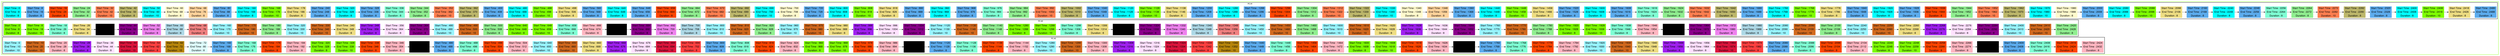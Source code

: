 digraph G {

fontname="Helvetica,Arial,sans-serif"
node [fontname="Helvetica,Arial,sans-serif"]
edge [fontname="Helvetica,Arial,sans-serif"]
graph [rankdir = "LR"];
node [fontsize = "20" shape = "ellipse"];

    subgraph cluster_Mod_0{
        color =chartreuse
        style = bold
        subgraph cluster_0{
           node [style=filled]
           color = black


            "node32" [
               label = "Start Time : 0 | End Time : 8 | Duration : 8"
               shape = "record"
               color = aqua
            ]

            "node0" [
               label = "Start Time : 8 | End Time : 16 | Duration : 8"
               shape = "record"
               color = steelblue2
            ]

            "node64" [
               label = "Start Time : 16 | End Time : 24 | Duration : 8"
               shape = "record"
               color = orangered1
            ]

            "node231" [
               label = "Start Time : 24 | End Time : 32 | Duration : 8"
               shape = "record"
               color = lightgreen
            ]

            "node154" [
               label = "Start Time : 32 | End Time : 42 | Duration : 10"
               shape = "record"
               color = coral
            ]

            "node180" [
               label = "Start Time : 42 | End Time : 50 | Duration : 8"
               shape = "record"
               color = darkkhaki
            ]

            "node174" [
               label = "Start Time : 50 | End Time : 60 | Duration : 10"
               shape = "record"
               color = cyan
            ]

            "node204" [
               label = "Start Time : 60 | End Time : 68 | Duration : 8"
               shape = "record"
               color = lemonchiffon
            ]

            "node104" [
               label = "Start Time : 68 | End Time : 76 | Duration : 8"
               shape = "record"
               color = burlywood1
            ]

            "node1" [
               label = "Start Time : 80 | End Time : 88 | Duration : 8"
               shape = "record"
               color = steelblue2
            ]

            "node33" [
               label = "Start Time : 160 | End Time : 168 | Duration : 8"
               shape = "record"
               color = aqua
            ]

            "node123" [
               label = "Start Time : 168 | End Time : 178 | Duration : 10"
               shape = "record"
               color = chartreuse
            ]

            "node216" [
               label = "Start Time : 178 | End Time : 186 | Duration : 8"
               shape = "record"
               color = lightgoldenrod
            ]

            "node3" [
               label = "Start Time : 240 | End Time : 248 | Duration : 8"
               shape = "record"
               color = steelblue2
            ]

            "node34" [
               label = "Start Time : 320 | End Time : 328 | Duration : 8"
               shape = "record"
               color = aqua
            ]

            "node4" [
               label = "Start Time : 328 | End Time : 336 | Duration : 8"
               shape = "record"
               color = steelblue2
            ]

            "node50" [
               label = "Start Time : 336 | End Time : 344 | Duration : 8"
               shape = "record"
               color = aquamarine
            ]

            "node233" [
               label = "Start Time : 344 | End Time : 352 | Duration : 8"
               shape = "record"
               color = lightgreen
            ]

            "node155" [
               label = "Start Time : 352 | End Time : 362 | Duration : 10"
               shape = "record"
               color = coral
            ]

            "node181" [
               label = "Start Time : 362 | End Time : 370 | Duration : 8"
               shape = "record"
               color = darkkhaki
            ]

            "node5" [
               label = "Start Time : 400 | End Time : 408 | Duration : 8"
               shape = "record"
               color = steelblue2
            ]

            "node35" [
               label = "Start Time : 480 | End Time : 488 | Duration : 8"
               shape = "record"
               color = aqua
            ]

            "node125" [
               label = "Start Time : 488 | End Time : 498 | Duration : 10"
               shape = "record"
               color = chartreuse
            ]

            "node218" [
               label = "Start Time : 498 | End Time : 506 | Duration : 8"
               shape = "record"
               color = lightgoldenrod
            ]

            "node7" [
               label = "Start Time : 560 | End Time : 568 | Duration : 8"
               shape = "record"
               color = steelblue2
            ]

            "node36" [
               label = "Start Time : 640 | End Time : 648 | Duration : 8"
               shape = "record"
               color = aqua
            ]

            "node8" [
               label = "Start Time : 648 | End Time : 656 | Duration : 8"
               shape = "record"
               color = steelblue2
            ]

            "node68" [
               label = "Start Time : 656 | End Time : 664 | Duration : 8"
               shape = "record"
               color = orangered1
            ]

            "node235" [
               label = "Start Time : 664 | End Time : 672 | Duration : 8"
               shape = "record"
               color = lightgreen
            ]

            "node156" [
               label = "Start Time : 672 | End Time : 682 | Duration : 10"
               shape = "record"
               color = coral
            ]

            "node182" [
               label = "Start Time : 682 | End Time : 690 | Duration : 8"
               shape = "record"
               color = darkkhaki
            ]

            "node175" [
               label = "Start Time : 690 | End Time : 700 | Duration : 10"
               shape = "record"
               color = cyan
            ]

            "node205" [
               label = "Start Time : 700 | End Time : 708 | Duration : 8"
               shape = "record"
               color = lemonchiffon
            ]

            "node9" [
               label = "Start Time : 720 | End Time : 728 | Duration : 8"
               shape = "record"
               color = steelblue2
            ]

            "node37" [
               label = "Start Time : 800 | End Time : 808 | Duration : 8"
               shape = "record"
               color = aqua
            ]

            "node127" [
               label = "Start Time : 808 | End Time : 818 | Duration : 10"
               shape = "record"
               color = chartreuse
            ]

            "node220" [
               label = "Start Time : 818 | End Time : 826 | Duration : 8"
               shape = "record"
               color = lightgoldenrod
            ]

            "node11" [
               label = "Start Time : 880 | End Time : 888 | Duration : 8"
               shape = "record"
               color = steelblue2
            ]

            "node38" [
               label = "Start Time : 960 | End Time : 968 | Duration : 8"
               shape = "record"
               color = aqua
            ]

            "node12" [
               label = "Start Time : 968 | End Time : 976 | Duration : 8"
               shape = "record"
               color = steelblue2
            ]

            "node54" [
               label = "Start Time : 976 | End Time : 984 | Duration : 8"
               shape = "record"
               color = aquamarine
            ]

            "node237" [
               label = "Start Time : 984 | End Time : 992 | Duration : 8"
               shape = "record"
               color = lightgreen
            ]

            "node157" [
               label = "Start Time : 992 | End Time : 1002 | Duration : 10"
               shape = "record"
               color = coral
            ]

            "node183" [
               label = "Start Time : 1002 | End Time : 1010 | Duration : 8"
               shape = "record"
               color = darkkhaki
            ]

            "node13" [
               label = "Start Time : 1040 | End Time : 1048 | Duration : 8"
               shape = "record"
               color = steelblue2
            ]

            "node39" [
               label = "Start Time : 1120 | End Time : 1128 | Duration : 8"
               shape = "record"
               color = aqua
            ]

            "node129" [
               label = "Start Time : 1128 | End Time : 1138 | Duration : 10"
               shape = "record"
               color = chartreuse
            ]

            "node222" [
               label = "Start Time : 1138 | End Time : 1146 | Duration : 8"
               shape = "record"
               color = lightgoldenrod
            ]

            "node15" [
               label = "Start Time : 1200 | End Time : 1208 | Duration : 8"
               shape = "record"
               color = steelblue2
            ]

            "node40" [
               label = "Start Time : 1280 | End Time : 1288 | Duration : 8"
               shape = "record"
               color = aqua
            ]

            "node16" [
               label = "Start Time : 1288 | End Time : 1296 | Duration : 8"
               shape = "record"
               color = steelblue2
            ]

            "node72" [
               label = "Start Time : 1296 | End Time : 1304 | Duration : 8"
               shape = "record"
               color = orangered1
            ]

            "node239" [
               label = "Start Time : 1304 | End Time : 1312 | Duration : 8"
               shape = "record"
               color = lightgreen
            ]

            "node158" [
               label = "Start Time : 1312 | End Time : 1322 | Duration : 10"
               shape = "record"
               color = coral
            ]

            "node184" [
               label = "Start Time : 1322 | End Time : 1330 | Duration : 8"
               shape = "record"
               color = darkkhaki
            ]

            "node176" [
               label = "Start Time : 1330 | End Time : 1340 | Duration : 10"
               shape = "record"
               color = cyan
            ]

            "node206" [
               label = "Start Time : 1340 | End Time : 1348 | Duration : 8"
               shape = "record"
               color = lemonchiffon
            ]

            "node105" [
               label = "Start Time : 1348 | End Time : 1356 | Duration : 8"
               shape = "record"
               color = burlywood1
            ]

            "node17" [
               label = "Start Time : 1360 | End Time : 1368 | Duration : 8"
               shape = "record"
               color = steelblue2
            ]

            "node41" [
               label = "Start Time : 1440 | End Time : 1448 | Duration : 8"
               shape = "record"
               color = aqua
            ]

            "node131" [
               label = "Start Time : 1448 | End Time : 1458 | Duration : 10"
               shape = "record"
               color = chartreuse
            ]

            "node224" [
               label = "Start Time : 1458 | End Time : 1466 | Duration : 8"
               shape = "record"
               color = lightgoldenrod
            ]

            "node19" [
               label = "Start Time : 1520 | End Time : 1528 | Duration : 8"
               shape = "record"
               color = steelblue2
            ]

            "node42" [
               label = "Start Time : 1600 | End Time : 1608 | Duration : 8"
               shape = "record"
               color = aqua
            ]

            "node20" [
               label = "Start Time : 1608 | End Time : 1616 | Duration : 8"
               shape = "record"
               color = steelblue2
            ]

            "node58" [
               label = "Start Time : 1616 | End Time : 1624 | Duration : 8"
               shape = "record"
               color = aquamarine
            ]

            "node241" [
               label = "Start Time : 1624 | End Time : 1632 | Duration : 8"
               shape = "record"
               color = lightgreen
            ]

            "node159" [
               label = "Start Time : 1632 | End Time : 1642 | Duration : 10"
               shape = "record"
               color = coral
            ]

            "node185" [
               label = "Start Time : 1642 | End Time : 1650 | Duration : 8"
               shape = "record"
               color = darkkhaki
            ]

            "node21" [
               label = "Start Time : 1680 | End Time : 1688 | Duration : 8"
               shape = "record"
               color = steelblue2
            ]

            "node43" [
               label = "Start Time : 1760 | End Time : 1768 | Duration : 8"
               shape = "record"
               color = aqua
            ]

            "node133" [
               label = "Start Time : 1768 | End Time : 1778 | Duration : 10"
               shape = "record"
               color = chartreuse
            ]

            "node226" [
               label = "Start Time : 1778 | End Time : 1786 | Duration : 8"
               shape = "record"
               color = lightgoldenrod
            ]

            "node23" [
               label = "Start Time : 1840 | End Time : 1848 | Duration : 8"
               shape = "record"
               color = steelblue2
            ]

            "node44" [
               label = "Start Time : 1920 | End Time : 1928 | Duration : 8"
               shape = "record"
               color = aqua
            ]

            "node24" [
               label = "Start Time : 1928 | End Time : 1936 | Duration : 8"
               shape = "record"
               color = steelblue2
            ]

            "node76" [
               label = "Start Time : 1936 | End Time : 1944 | Duration : 8"
               shape = "record"
               color = orangered1
            ]

            "node243" [
               label = "Start Time : 1944 | End Time : 1952 | Duration : 8"
               shape = "record"
               color = lightgreen
            ]

            "node160" [
               label = "Start Time : 1952 | End Time : 1962 | Duration : 10"
               shape = "record"
               color = coral
            ]

            "node186" [
               label = "Start Time : 1962 | End Time : 1970 | Duration : 8"
               shape = "record"
               color = darkkhaki
            ]

            "node177" [
               label = "Start Time : 1970 | End Time : 1980 | Duration : 10"
               shape = "record"
               color = cyan
            ]

            "node207" [
               label = "Start Time : 1980 | End Time : 1988 | Duration : 8"
               shape = "record"
               color = lemonchiffon
            ]

            "node25" [
               label = "Start Time : 2000 | End Time : 2008 | Duration : 8"
               shape = "record"
               color = steelblue2
            ]

            "node45" [
               label = "Start Time : 2080 | End Time : 2088 | Duration : 8"
               shape = "record"
               color = aqua
            ]

            "node135" [
               label = "Start Time : 2088 | End Time : 2098 | Duration : 10"
               shape = "record"
               color = chartreuse
            ]

            "node228" [
               label = "Start Time : 2098 | End Time : 2106 | Duration : 8"
               shape = "record"
               color = lightgoldenrod
            ]

            "node27" [
               label = "Start Time : 2160 | End Time : 2168 | Duration : 8"
               shape = "record"
               color = steelblue2
            ]

            "node46" [
               label = "Start Time : 2240 | End Time : 2248 | Duration : 8"
               shape = "record"
               color = aqua
            ]

            "node28" [
               label = "Start Time : 2248 | End Time : 2256 | Duration : 8"
               shape = "record"
               color = steelblue2
            ]

            "node62" [
               label = "Start Time : 2256 | End Time : 2264 | Duration : 8"
               shape = "record"
               color = aquamarine
            ]

            "node245" [
               label = "Start Time : 2264 | End Time : 2272 | Duration : 8"
               shape = "record"
               color = lightgreen
            ]

            "node161" [
               label = "Start Time : 2272 | End Time : 2282 | Duration : 10"
               shape = "record"
               color = coral
            ]

            "node187" [
               label = "Start Time : 2282 | End Time : 2290 | Duration : 8"
               shape = "record"
               color = darkkhaki
            ]

            "node29" [
               label = "Start Time : 2320 | End Time : 2328 | Duration : 8"
               shape = "record"
               color = steelblue2
            ]

            "node47" [
               label = "Start Time : 2400 | End Time : 2408 | Duration : 8"
               shape = "record"
               color = aqua
            ]

            "node137" [
               label = "Start Time : 2408 | End Time : 2418 | Duration : 10"
               shape = "record"
               color = chartreuse
            ]

            "node230" [
               label = "Start Time : 2418 | End Time : 2426 | Duration : 8"
               shape = "record"
               color = lightgoldenrod
            ]

            "node31" [
               label = "Start Time : 2480 | End Time : 2488 | Duration : 8"
               shape = "record"
               color = steelblue2
            ]

            node32 -> node0 -> node64 -> node231 -> node154 -> node180 -> node174 -> node204 -> node104 -> node1 -> node33 -> node123 -> node216 -> node3 -> node34 -> node4 -> node50 -> node233 -> node155 -> node181 -> node5 -> node35 -> node125 -> node218 -> node7 -> node36 -> node8 -> node68 -> node235 -> node156 -> node182 -> node175 -> node205 -> node9 -> node37 -> node127 -> node220 -> node11 -> node38 -> node12 -> node54 -> node237 -> node157 -> node183 -> node13 -> node39 -> node129 -> node222 -> node15 -> node40 -> node16 -> node72 -> node239 -> node158 -> node184 -> node176 -> node206 -> node105 -> node17 -> node41 -> node131 -> node224 -> node19 -> node42 -> node20 -> node58 -> node241 -> node159 -> node185 -> node21 -> node43 -> node133 -> node226 -> node23 -> node44 -> node24 -> node76 -> node243 -> node160 -> node186 -> node177 -> node207 -> node25 -> node45 -> node135 -> node228 -> node27 -> node46 -> node28 -> node62 -> node245 -> node161 -> node187 -> node29 -> node47 -> node137 -> node230 -> node31

            label = "PC #1"

        }
        subgraph cluster_1{
           node [style=filled]
           color = black


            "node196" [
               label = "Start Time : 0 | End Time : 8 | Duration : 8"
               shape = "record"
               color = lawngreen
            ]

            "node122" [
               label = "Start Time : 8 | End Time : 18 | Duration : 10"
               shape = "record"
               color = chartreuse
            ]

            "node48" [
               label = "Start Time : 18 | End Time : 26 | Duration : 8"
               shape = "record"
               color = aquamarine
            ]

            "node215" [
               label = "Start Time : 26 | End Time : 34 | Duration : 8"
               shape = "record"
               color = lightgoldenrod
            ]

            "node162" [
               label = "Start Time : 34 | End Time : 44 | Duration : 10"
               shape = "record"
               color = cornflower
            ]

            "node188" [
               label = "Start Time : 44 | End Time : 52 | Duration : 8"
               shape = "record"
               color = darkmagenta
            ]

            "node96" [
               label = "Start Time : 52 | End Time : 60 | Duration : 8"
               shape = "record"
               color = violet
            ]

            "node208" [
               label = "Start Time : 60 | End Time : 68 | Duration : 8"
               shape = "record"
               color = lightblue
            ]

            "node212" [
               label = "Start Time : 68 | End Time : 76 | Duration : 8"
               shape = "record"
               color = lightcoral
            ]

            "node107" [
               label = "Start Time : 160 | End Time : 170 | Duration : 10"
               shape = "record"
               color = cadetblue1
            ]

            "node139" [
               label = "Start Time : 170 | End Time : 180 | Duration : 10"
               shape = "record"
               color = chocolate
            ]

            "node232" [
               label = "Start Time : 180 | End Time : 188 | Duration : 8"
               shape = "record"
               color = lightgreen
            ]

            "node108" [
               label = "Start Time : 320 | End Time : 330 | Duration : 10"
               shape = "record"
               color = cadetblue1
            ]

            "node140" [
               label = "Start Time : 330 | End Time : 340 | Duration : 10"
               shape = "record"
               color = chocolate
            ]

            "node217" [
               label = "Start Time : 340 | End Time : 348 | Duration : 8"
               shape = "record"
               color = lightgoldenrod
            ]

            "node81" [
               label = "Start Time : 348 | End Time : 356 | Duration : 8"
               shape = "record"
               color = x11purple
            ]

            "node89" [
               label = "Start Time : 356 | End Time : 364 | Duration : 8"
               shape = "record"
               color = thistle1
            ]

            "node189" [
               label = "Start Time : 364 | End Time : 372 | Duration : 8"
               shape = "record"
               color = darkmagenta
            ]

            "node109" [
               label = "Start Time : 480 | End Time : 490 | Duration : 10"
               shape = "record"
               color = cadetblue1
            ]

            "node141" [
               label = "Start Time : 490 | End Time : 500 | Duration : 10"
               shape = "record"
               color = chocolate
            ]

            "node234" [
               label = "Start Time : 500 | End Time : 508 | Duration : 8"
               shape = "record"
               color = lightgreen
            ]

            "node198" [
               label = "Start Time : 640 | End Time : 648 | Duration : 8"
               shape = "record"
               color = lawngreen
            ]

            "node126" [
               label = "Start Time : 648 | End Time : 658 | Duration : 10"
               shape = "record"
               color = chartreuse
            ]

            "node52" [
               label = "Start Time : 658 | End Time : 666 | Duration : 8"
               shape = "record"
               color = aquamarine
            ]

            "node251" [
               label = "Start Time : 666 | End Time : 674 | Duration : 8"
               shape = "record"
               color = lightpink
            ]

            "node164" [
               label = "Start Time : 674 | End Time : 684 | Duration : 10"
               shape = "record"
               color = cornflower
            ]

            "node190" [
               label = "Start Time : 684 | End Time : 692 | Duration : 8"
               shape = "record"
               color = darkmagenta
            ]

            "node97" [
               label = "Start Time : 692 | End Time : 700 | Duration : 8"
               shape = "record"
               color = violet
            ]

            "node209" [
               label = "Start Time : 700 | End Time : 708 | Duration : 8"
               shape = "record"
               color = lightblue
            ]

            "node111" [
               label = "Start Time : 800 | End Time : 810 | Duration : 10"
               shape = "record"
               color = cadetblue1
            ]

            "node143" [
               label = "Start Time : 810 | End Time : 820 | Duration : 10"
               shape = "record"
               color = chocolate
            ]

            "node236" [
               label = "Start Time : 820 | End Time : 828 | Duration : 8"
               shape = "record"
               color = lightgreen
            ]

            "node112" [
               label = "Start Time : 960 | End Time : 970 | Duration : 10"
               shape = "record"
               color = cadetblue1
            ]

            "node144" [
               label = "Start Time : 970 | End Time : 980 | Duration : 10"
               shape = "record"
               color = chocolate
            ]

            "node221" [
               label = "Start Time : 980 | End Time : 988 | Duration : 8"
               shape = "record"
               color = lightgoldenrod
            ]

            "node83" [
               label = "Start Time : 988 | End Time : 996 | Duration : 8"
               shape = "record"
               color = x11purple
            ]

            "node91" [
               label = "Start Time : 996 | End Time : 1004 | Duration : 8"
               shape = "record"
               color = thistle1
            ]

            "node191" [
               label = "Start Time : 1004 | End Time : 1012 | Duration : 8"
               shape = "record"
               color = darkmagenta
            ]

            "node113" [
               label = "Start Time : 1120 | End Time : 1130 | Duration : 10"
               shape = "record"
               color = cadetblue1
            ]

            "node145" [
               label = "Start Time : 1130 | End Time : 1140 | Duration : 10"
               shape = "record"
               color = chocolate
            ]

            "node238" [
               label = "Start Time : 1140 | End Time : 1148 | Duration : 8"
               shape = "record"
               color = lightgreen
            ]

            "node200" [
               label = "Start Time : 1280 | End Time : 1288 | Duration : 8"
               shape = "record"
               color = lawngreen
            ]

            "node130" [
               label = "Start Time : 1288 | End Time : 1298 | Duration : 10"
               shape = "record"
               color = chartreuse
            ]

            "node56" [
               label = "Start Time : 1298 | End Time : 1306 | Duration : 8"
               shape = "record"
               color = aquamarine
            ]

            "node223" [
               label = "Start Time : 1306 | End Time : 1314 | Duration : 8"
               shape = "record"
               color = lightgoldenrod
            ]

            "node166" [
               label = "Start Time : 1314 | End Time : 1324 | Duration : 10"
               shape = "record"
               color = cornflower
            ]

            "node192" [
               label = "Start Time : 1324 | End Time : 1332 | Duration : 8"
               shape = "record"
               color = darkmagenta
            ]

            "node98" [
               label = "Start Time : 1332 | End Time : 1340 | Duration : 8"
               shape = "record"
               color = violet
            ]

            "node210" [
               label = "Start Time : 1340 | End Time : 1348 | Duration : 8"
               shape = "record"
               color = lightblue
            ]

            "node213" [
               label = "Start Time : 1348 | End Time : 1356 | Duration : 8"
               shape = "record"
               color = lightcoral
            ]

            "node115" [
               label = "Start Time : 1440 | End Time : 1450 | Duration : 10"
               shape = "record"
               color = cadetblue1
            ]

            "node147" [
               label = "Start Time : 1450 | End Time : 1460 | Duration : 10"
               shape = "record"
               color = chocolate
            ]

            "node240" [
               label = "Start Time : 1460 | End Time : 1468 | Duration : 8"
               shape = "record"
               color = lightgreen
            ]

            "node116" [
               label = "Start Time : 1600 | End Time : 1610 | Duration : 10"
               shape = "record"
               color = cadetblue1
            ]

            "node148" [
               label = "Start Time : 1610 | End Time : 1620 | Duration : 10"
               shape = "record"
               color = chocolate
            ]

            "node225" [
               label = "Start Time : 1620 | End Time : 1628 | Duration : 8"
               shape = "record"
               color = lightgoldenrod
            ]

            "node85" [
               label = "Start Time : 1628 | End Time : 1636 | Duration : 8"
               shape = "record"
               color = x11purple
            ]

            "node93" [
               label = "Start Time : 1636 | End Time : 1644 | Duration : 8"
               shape = "record"
               color = thistle1
            ]

            "node193" [
               label = "Start Time : 1644 | End Time : 1652 | Duration : 8"
               shape = "record"
               color = darkmagenta
            ]

            "node117" [
               label = "Start Time : 1760 | End Time : 1770 | Duration : 10"
               shape = "record"
               color = cadetblue1
            ]

            "node149" [
               label = "Start Time : 1770 | End Time : 1780 | Duration : 10"
               shape = "record"
               color = chocolate
            ]

            "node242" [
               label = "Start Time : 1780 | End Time : 1788 | Duration : 8"
               shape = "record"
               color = lightgreen
            ]

            "node202" [
               label = "Start Time : 1920 | End Time : 1928 | Duration : 8"
               shape = "record"
               color = lawngreen
            ]

            "node134" [
               label = "Start Time : 1928 | End Time : 1938 | Duration : 10"
               shape = "record"
               color = chartreuse
            ]

            "node60" [
               label = "Start Time : 1938 | End Time : 1946 | Duration : 8"
               shape = "record"
               color = aquamarine
            ]

            "node259" [
               label = "Start Time : 1946 | End Time : 1954 | Duration : 8"
               shape = "record"
               color = lightpink
            ]

            "node168" [
               label = "Start Time : 1954 | End Time : 1964 | Duration : 10"
               shape = "record"
               color = cornflower
            ]

            "node194" [
               label = "Start Time : 1964 | End Time : 1972 | Duration : 8"
               shape = "record"
               color = darkmagenta
            ]

            "node99" [
               label = "Start Time : 1972 | End Time : 1980 | Duration : 8"
               shape = "record"
               color = violet
            ]

            "node211" [
               label = "Start Time : 1980 | End Time : 1988 | Duration : 8"
               shape = "record"
               color = lightblue
            ]

            "node119" [
               label = "Start Time : 2080 | End Time : 2090 | Duration : 10"
               shape = "record"
               color = cadetblue1
            ]

            "node151" [
               label = "Start Time : 2090 | End Time : 2100 | Duration : 10"
               shape = "record"
               color = chocolate
            ]

            "node244" [
               label = "Start Time : 2100 | End Time : 2108 | Duration : 8"
               shape = "record"
               color = lightgreen
            ]

            "node120" [
               label = "Start Time : 2240 | End Time : 2250 | Duration : 10"
               shape = "record"
               color = cadetblue1
            ]

            "node152" [
               label = "Start Time : 2250 | End Time : 2260 | Duration : 10"
               shape = "record"
               color = chocolate
            ]

            "node229" [
               label = "Start Time : 2260 | End Time : 2268 | Duration : 8"
               shape = "record"
               color = lightgoldenrod
            ]

            "node87" [
               label = "Start Time : 2268 | End Time : 2276 | Duration : 8"
               shape = "record"
               color = x11purple
            ]

            "node95" [
               label = "Start Time : 2276 | End Time : 2284 | Duration : 8"
               shape = "record"
               color = thistle1
            ]

            "node195" [
               label = "Start Time : 2284 | End Time : 2292 | Duration : 8"
               shape = "record"
               color = darkmagenta
            ]

            "node121" [
               label = "Start Time : 2400 | End Time : 2410 | Duration : 10"
               shape = "record"
               color = cadetblue1
            ]

            "node153" [
               label = "Start Time : 2410 | End Time : 2420 | Duration : 10"
               shape = "record"
               color = chocolate
            ]

            "node246" [
               label = "Start Time : 2420 | End Time : 2428 | Duration : 8"
               shape = "record"
               color = lightgreen
            ]

            node196 -> node122 -> node48 -> node215 -> node162 -> node188 -> node96 -> node208 -> node212 -> node107 -> node139 -> node232 -> node108 -> node140 -> node217 -> node81 -> node89 -> node189 -> node109 -> node141 -> node234 -> node198 -> node126 -> node52 -> node251 -> node164 -> node190 -> node97 -> node209 -> node111 -> node143 -> node236 -> node112 -> node144 -> node221 -> node83 -> node91 -> node191 -> node113 -> node145 -> node238 -> node200 -> node130 -> node56 -> node223 -> node166 -> node192 -> node98 -> node210 -> node213 -> node115 -> node147 -> node240 -> node116 -> node148 -> node225 -> node85 -> node93 -> node193 -> node117 -> node149 -> node242 -> node202 -> node134 -> node60 -> node259 -> node168 -> node194 -> node99 -> node211 -> node119 -> node151 -> node244 -> node120 -> node152 -> node229 -> node87 -> node95 -> node195 -> node121 -> node153 -> node246

            label = "PC #2"

        }
        subgraph cluster_2{
           node [style=filled]
           color = black


            "node106" [
               label = "Start Time : 0 | End Time : 10 | Duration : 10"
               shape = "record"
               color = cadetblue1
            ]

            "node138" [
               label = "Start Time : 10 | End Time : 20 | Duration : 10"
               shape = "record"
               color = chocolate
            ]

            "node247" [
               label = "Start Time : 20 | End Time : 28 | Duration : 8"
               shape = "record"
               color = lightpink
            ]

            "node80" [
               label = "Start Time : 28 | End Time : 36 | Duration : 8"
               shape = "record"
               color = x11purple
            ]

            "node88" [
               label = "Start Time : 36 | End Time : 44 | Duration : 8"
               shape = "record"
               color = thistle1
            ]

            "node170" [
               label = "Start Time : 44 | End Time : 54 | Duration : 10"
               shape = "record"
               color = crimson
            ]

            "node100" [
               label = "Start Time : 54 | End Time : 62 | Duration : 8"
               shape = "record"
               color = brown1
            ]

            "node178" [
               label = "Start Time : 62 | End Time : 72 | Duration : 10"
               shape = "record"
               color = darkgoldenrod
            ]

            "node214" [
               label = "Start Time : 72 | End Time : 80 | Duration : 8"
               shape = "record"
               color = lightcyan
            ]

            "node2" [
               label = "Start Time : 160 | End Time : 168 | Duration : 8"
               shape = "record"
               color = steelblue2
            ]

            "node49" [
               label = "Start Time : 168 | End Time : 176 | Duration : 8"
               shape = "record"
               color = aquamarine
            ]

            "node65" [
               label = "Start Time : 176 | End Time : 184 | Duration : 8"
               shape = "record"
               color = orangered1
            ]

            "node248" [
               label = "Start Time : 184 | End Time : 192 | Duration : 8"
               shape = "record"
               color = lightpink
            ]

            "node197" [
               label = "Start Time : 320 | End Time : 328 | Duration : 8"
               shape = "record"
               color = lawngreen
            ]

            "node124" [
               label = "Start Time : 328 | End Time : 338 | Duration : 10"
               shape = "record"
               color = chartreuse
            ]

            "node66" [
               label = "Start Time : 338 | End Time : 346 | Duration : 8"
               shape = "record"
               color = orangered1
            ]

            "node249" [
               label = "Start Time : 346 | End Time : 354 | Duration : 8"
               shape = "record"
               color = lightpink
            ]

            "node163" [
               label = "Start Time : 354 | End Time : 364 | Duration : 10"
               shape = "record"
               color = cornflower
            ]

            "node6" [
               label = "Start Time : 480 | End Time : 488 | Duration : 8"
               shape = "record"
               color = steelblue2
            ]

            "node51" [
               label = "Start Time : 488 | End Time : 496 | Duration : 8"
               shape = "record"
               color = aquamarine
            ]

            "node67" [
               label = "Start Time : 496 | End Time : 504 | Duration : 8"
               shape = "record"
               color = orangered1
            ]

            "node250" [
               label = "Start Time : 504 | End Time : 512 | Duration : 8"
               shape = "record"
               color = lightpink
            ]

            "node110" [
               label = "Start Time : 640 | End Time : 650 | Duration : 10"
               shape = "record"
               color = cadetblue1
            ]

            "node142" [
               label = "Start Time : 650 | End Time : 660 | Duration : 10"
               shape = "record"
               color = chocolate
            ]

            "node219" [
               label = "Start Time : 660 | End Time : 668 | Duration : 8"
               shape = "record"
               color = lightgoldenrod
            ]

            "node82" [
               label = "Start Time : 668 | End Time : 676 | Duration : 8"
               shape = "record"
               color = x11purple
            ]

            "node90" [
               label = "Start Time : 676 | End Time : 684 | Duration : 8"
               shape = "record"
               color = thistle1
            ]

            "node171" [
               label = "Start Time : 684 | End Time : 694 | Duration : 10"
               shape = "record"
               color = crimson
            ]

            "node101" [
               label = "Start Time : 694 | End Time : 702 | Duration : 8"
               shape = "record"
               color = brown1
            ]

            "node10" [
               label = "Start Time : 800 | End Time : 808 | Duration : 8"
               shape = "record"
               color = steelblue2
            ]

            "node53" [
               label = "Start Time : 808 | End Time : 816 | Duration : 8"
               shape = "record"
               color = aquamarine
            ]

            "node69" [
               label = "Start Time : 816 | End Time : 824 | Duration : 8"
               shape = "record"
               color = orangered1
            ]

            "node252" [
               label = "Start Time : 824 | End Time : 832 | Duration : 8"
               shape = "record"
               color = lightpink
            ]

            "node199" [
               label = "Start Time : 960 | End Time : 968 | Duration : 8"
               shape = "record"
               color = lawngreen
            ]

            "node128" [
               label = "Start Time : 968 | End Time : 978 | Duration : 10"
               shape = "record"
               color = chartreuse
            ]

            "node70" [
               label = "Start Time : 978 | End Time : 986 | Duration : 8"
               shape = "record"
               color = orangered1
            ]

            "node253" [
               label = "Start Time : 986 | End Time : 994 | Duration : 8"
               shape = "record"
               color = lightpink
            ]

            "node165" [
               label = "Start Time : 994 | End Time : 1004 | Duration : 10"
               shape = "record"
               color = cornflower
            ]

            "node14" [
               label = "Start Time : 1120 | End Time : 1128 | Duration : 8"
               shape = "record"
               color = steelblue2
            ]

            "node55" [
               label = "Start Time : 1128 | End Time : 1136 | Duration : 8"
               shape = "record"
               color = aquamarine
            ]

            "node71" [
               label = "Start Time : 1136 | End Time : 1144 | Duration : 8"
               shape = "record"
               color = orangered1
            ]

            "node254" [
               label = "Start Time : 1144 | End Time : 1152 | Duration : 8"
               shape = "record"
               color = lightpink
            ]

            "node114" [
               label = "Start Time : 1280 | End Time : 1290 | Duration : 10"
               shape = "record"
               color = cadetblue1
            ]

            "node146" [
               label = "Start Time : 1290 | End Time : 1300 | Duration : 10"
               shape = "record"
               color = chocolate
            ]

            "node255" [
               label = "Start Time : 1300 | End Time : 1308 | Duration : 8"
               shape = "record"
               color = lightpink
            ]

            "node84" [
               label = "Start Time : 1308 | End Time : 1316 | Duration : 8"
               shape = "record"
               color = x11purple
            ]

            "node92" [
               label = "Start Time : 1316 | End Time : 1324 | Duration : 8"
               shape = "record"
               color = thistle1
            ]

            "node172" [
               label = "Start Time : 1324 | End Time : 1334 | Duration : 10"
               shape = "record"
               color = crimson
            ]

            "node102" [
               label = "Start Time : 1334 | End Time : 1342 | Duration : 8"
               shape = "record"
               color = brown1
            ]

            "node179" [
               label = "Start Time : 1342 | End Time : 1352 | Duration : 10"
               shape = "record"
               color = darkgoldenrod
            ]

            "node18" [
               label = "Start Time : 1440 | End Time : 1448 | Duration : 8"
               shape = "record"
               color = steelblue2
            ]

            "node57" [
               label = "Start Time : 1448 | End Time : 1456 | Duration : 8"
               shape = "record"
               color = aquamarine
            ]

            "node73" [
               label = "Start Time : 1456 | End Time : 1464 | Duration : 8"
               shape = "record"
               color = orangered1
            ]

            "node256" [
               label = "Start Time : 1464 | End Time : 1472 | Duration : 8"
               shape = "record"
               color = lightpink
            ]

            "node201" [
               label = "Start Time : 1600 | End Time : 1608 | Duration : 8"
               shape = "record"
               color = lawngreen
            ]

            "node132" [
               label = "Start Time : 1608 | End Time : 1618 | Duration : 10"
               shape = "record"
               color = chartreuse
            ]

            "node74" [
               label = "Start Time : 1618 | End Time : 1626 | Duration : 8"
               shape = "record"
               color = orangered1
            ]

            "node257" [
               label = "Start Time : 1626 | End Time : 1634 | Duration : 8"
               shape = "record"
               color = lightpink
            ]

            "node167" [
               label = "Start Time : 1634 | End Time : 1644 | Duration : 10"
               shape = "record"
               color = cornflower
            ]

            "node22" [
               label = "Start Time : 1760 | End Time : 1768 | Duration : 8"
               shape = "record"
               color = steelblue2
            ]

            "node59" [
               label = "Start Time : 1768 | End Time : 1776 | Duration : 8"
               shape = "record"
               color = aquamarine
            ]

            "node75" [
               label = "Start Time : 1776 | End Time : 1784 | Duration : 8"
               shape = "record"
               color = orangered1
            ]

            "node258" [
               label = "Start Time : 1784 | End Time : 1792 | Duration : 8"
               shape = "record"
               color = lightpink
            ]

            "node118" [
               label = "Start Time : 1920 | End Time : 1930 | Duration : 10"
               shape = "record"
               color = cadetblue1
            ]

            "node150" [
               label = "Start Time : 1930 | End Time : 1940 | Duration : 10"
               shape = "record"
               color = chocolate
            ]

            "node227" [
               label = "Start Time : 1940 | End Time : 1948 | Duration : 8"
               shape = "record"
               color = lightgoldenrod
            ]

            "node86" [
               label = "Start Time : 1948 | End Time : 1956 | Duration : 8"
               shape = "record"
               color = x11purple
            ]

            "node94" [
               label = "Start Time : 1956 | End Time : 1964 | Duration : 8"
               shape = "record"
               color = thistle1
            ]

            "node173" [
               label = "Start Time : 1964 | End Time : 1974 | Duration : 10"
               shape = "record"
               color = crimson
            ]

            "node103" [
               label = "Start Time : 1974 | End Time : 1982 | Duration : 8"
               shape = "record"
               color = brown1
            ]

            "node26" [
               label = "Start Time : 2080 | End Time : 2088 | Duration : 8"
               shape = "record"
               color = steelblue2
            ]

            "node61" [
               label = "Start Time : 2088 | End Time : 2096 | Duration : 8"
               shape = "record"
               color = aquamarine
            ]

            "node77" [
               label = "Start Time : 2096 | End Time : 2104 | Duration : 8"
               shape = "record"
               color = orangered1
            ]

            "node260" [
               label = "Start Time : 2104 | End Time : 2112 | Duration : 8"
               shape = "record"
               color = lightpink
            ]

            "node203" [
               label = "Start Time : 2240 | End Time : 2248 | Duration : 8"
               shape = "record"
               color = lawngreen
            ]

            "node136" [
               label = "Start Time : 2248 | End Time : 2258 | Duration : 10"
               shape = "record"
               color = chartreuse
            ]

            "node78" [
               label = "Start Time : 2258 | End Time : 2266 | Duration : 8"
               shape = "record"
               color = orangered1
            ]

            "node261" [
               label = "Start Time : 2266 | End Time : 2274 | Duration : 8"
               shape = "record"
               color = lightpink
            ]

            "node169" [
               label = "Start Time : 2274 | End Time : 2284 | Duration : 10"
               shape = "record"
               color = cornflower
            ]

            "node30" [
               label = "Start Time : 2400 | End Time : 2408 | Duration : 8"
               shape = "record"
               color = steelblue2
            ]

            "node63" [
               label = "Start Time : 2408 | End Time : 2416 | Duration : 8"
               shape = "record"
               color = aquamarine
            ]

            "node79" [
               label = "Start Time : 2416 | End Time : 2424 | Duration : 8"
               shape = "record"
               color = orangered1
            ]

            "node262" [
               label = "Start Time : 2424 | End Time : 2432 | Duration : 8"
               shape = "record"
               color = lightpink
            ]

            node106 -> node138 -> node247 -> node80 -> node88 -> node170 -> node100 -> node178 -> node214 -> node2 -> node49 -> node65 -> node248 -> node197 -> node124 -> node66 -> node249 -> node163 -> node6 -> node51 -> node67 -> node250 -> node110 -> node142 -> node219 -> node82 -> node90 -> node171 -> node101 -> node10 -> node53 -> node69 -> node252 -> node199 -> node128 -> node70 -> node253 -> node165 -> node14 -> node55 -> node71 -> node254 -> node114 -> node146 -> node255 -> node84 -> node92 -> node172 -> node102 -> node179 -> node18 -> node57 -> node73 -> node256 -> node201 -> node132 -> node74 -> node257 -> node167 -> node22 -> node59 -> node75 -> node258 -> node118 -> node150 -> node227 -> node86 -> node94 -> node173 -> node103 -> node26 -> node61 -> node77 -> node260 -> node203 -> node136 -> node78 -> node261 -> node169 -> node30 -> node63 -> node79 -> node262

            label = "PC #3"

        }
    }




}

